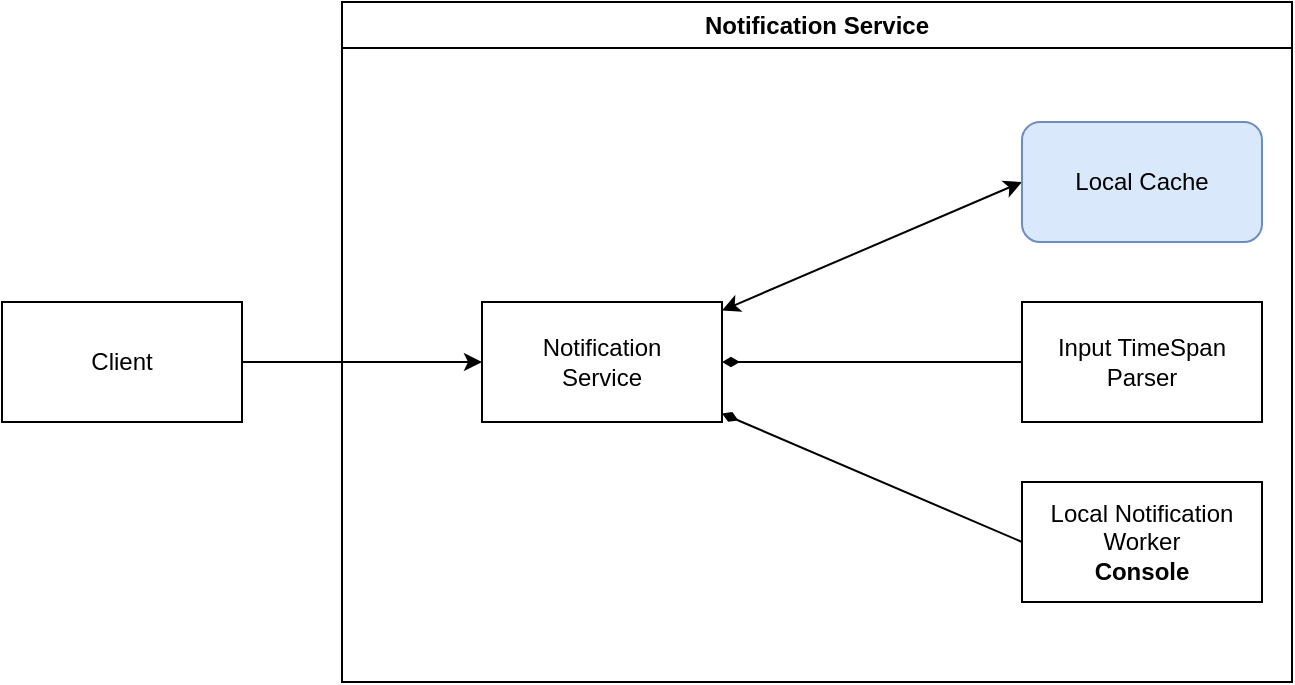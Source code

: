<mxfile>
    <diagram id="SB1uFawLb2_w6xC2Tedl" name="Page-1">
        <mxGraphModel dx="1475" dy="761" grid="1" gridSize="10" guides="1" tooltips="1" connect="1" arrows="1" fold="1" page="1" pageScale="1" pageWidth="850" pageHeight="1100" math="0" shadow="0">
            <root>
                <mxCell id="0"/>
                <mxCell id="1" parent="0"/>
                <mxCell id="6" style="edgeStyle=none;html=1;entryX=0;entryY=0.5;entryDx=0;entryDy=0;" parent="1" source="2" target="5" edge="1">
                    <mxGeometry relative="1" as="geometry"/>
                </mxCell>
                <mxCell id="2" value="Client" style="rounded=0;whiteSpace=wrap;html=1;" parent="1" vertex="1">
                    <mxGeometry x="20" y="290" width="120" height="60" as="geometry"/>
                </mxCell>
                <mxCell id="4" value="Notification Service" style="swimlane;whiteSpace=wrap;html=1;fontStyle=1" parent="1" vertex="1">
                    <mxGeometry x="190" y="140" width="475" height="340" as="geometry"/>
                </mxCell>
                <mxCell id="8" style="edgeStyle=none;html=1;entryX=0;entryY=0.5;entryDx=0;entryDy=0;startArrow=classic;startFill=1;endArrow=classic;endFill=1;" edge="1" parent="4" source="5" target="7">
                    <mxGeometry relative="1" as="geometry"/>
                </mxCell>
                <mxCell id="10" style="edgeStyle=none;html=1;entryX=0;entryY=0.5;entryDx=0;entryDy=0;startArrow=diamondThin;startFill=1;endArrow=none;endFill=0;" edge="1" parent="4" source="5" target="9">
                    <mxGeometry relative="1" as="geometry"/>
                </mxCell>
                <mxCell id="12" style="edgeStyle=none;html=1;startArrow=diamondThin;startFill=1;endArrow=none;endFill=0;" edge="1" parent="4" source="5" target="11">
                    <mxGeometry relative="1" as="geometry"/>
                </mxCell>
                <mxCell id="5" value="Notification&lt;br&gt;Service" style="rounded=0;whiteSpace=wrap;html=1;" parent="4" vertex="1">
                    <mxGeometry x="70" y="150" width="120" height="60" as="geometry"/>
                </mxCell>
                <mxCell id="7" value="Local Cache" style="rounded=1;whiteSpace=wrap;html=1;fillColor=#dae8fc;strokeColor=#6c8ebf;" parent="4" vertex="1">
                    <mxGeometry x="340" y="60" width="120" height="60" as="geometry"/>
                </mxCell>
                <mxCell id="9" value="Local Notification&lt;br&gt;Worker&lt;br&gt;&lt;b&gt;Console&lt;/b&gt;" style="rounded=0;whiteSpace=wrap;html=1;" vertex="1" parent="4">
                    <mxGeometry x="340" y="240" width="120" height="60" as="geometry"/>
                </mxCell>
                <mxCell id="11" value="Input TimeSpan&lt;br&gt;Parser" style="rounded=0;whiteSpace=wrap;html=1;" vertex="1" parent="4">
                    <mxGeometry x="340" y="150" width="120" height="60" as="geometry"/>
                </mxCell>
            </root>
        </mxGraphModel>
    </diagram>
</mxfile>